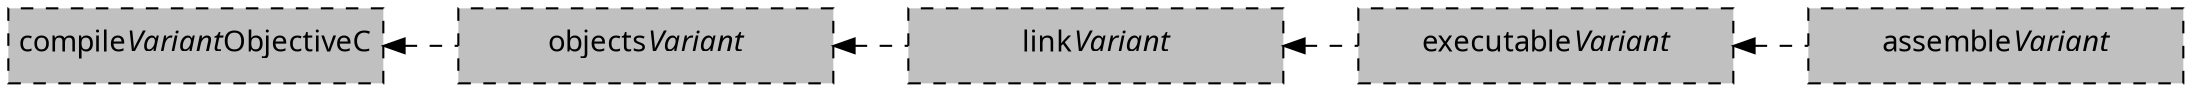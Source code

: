 digraph variantTaskGraph {
  graph [ dpi = 100, fontname="Sans"];
  node [fontname = "Sans"];
  edge [fontname = "Sans"];
  node [shape=rectangle, fixedsize=true, width=2.5, height=0.5];
  node [style="dashed,filled", fillcolor=grey]
  rankdir=LR

  compileVariant -> objectsVariant -> linkVariant -> executableVariant -> assembleVariant [dir=back, style=dashed]
  compileVariant[label=<compile<i>Variant</i>ObjectiveC>]
  objectsVariant[label=<objects<i>Variant</i>>]
  linkVariant[label=<link<i>Variant</i>>]
  executableVariant[label=<executable<i>Variant</i>>]
  assembleVariant[label=<assemble<i>Variant</i>>]
}

